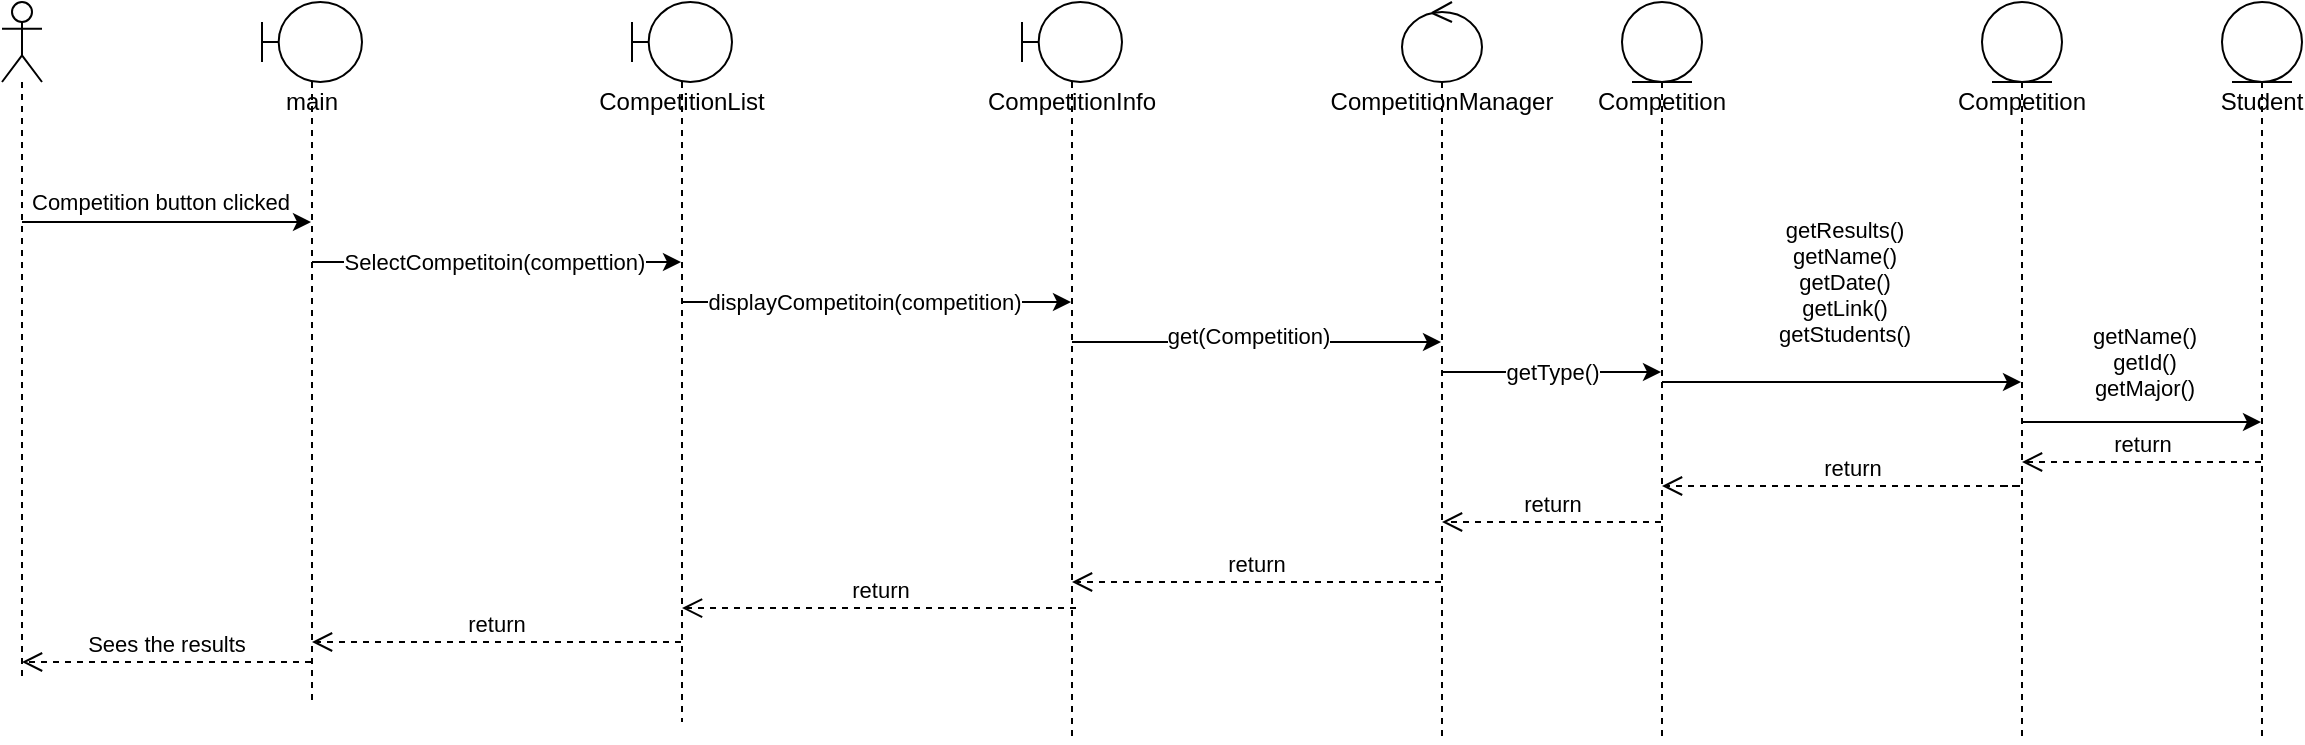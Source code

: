 <mxfile version="15.8.4" type="device"><diagram id="kgpKYQtTHZ0yAKxKKP6v" name="Page-1"><mxGraphModel dx="866" dy="456" grid="1" gridSize="10" guides="1" tooltips="1" connect="1" arrows="1" fold="1" page="1" pageScale="1" pageWidth="850" pageHeight="1100" math="0" shadow="0"><root><mxCell id="0"/><mxCell id="1" parent="0"/><mxCell id="y1HZFYbgL62DWdB8Z4Ud-2" style="edgeStyle=orthogonalEdgeStyle;rounded=0;orthogonalLoop=1;jettySize=auto;html=1;" parent="1" source="nSx5n2HApTYyJYt24Qbd-5" target="nSx5n2HApTYyJYt24Qbd-8" edge="1"><mxGeometry relative="1" as="geometry"><Array as="points"><mxPoint x="210" y="530"/><mxPoint x="210" y="530"/></Array></mxGeometry></mxCell><mxCell id="y1HZFYbgL62DWdB8Z4Ud-3" value="Competition button clicked" style="edgeLabel;html=1;align=center;verticalAlign=middle;resizable=0;points=[];" parent="y1HZFYbgL62DWdB8Z4Ud-2" vertex="1" connectable="0"><mxGeometry x="-0.192" y="1" relative="1" as="geometry"><mxPoint x="10" y="-9" as="offset"/></mxGeometry></mxCell><mxCell id="nSx5n2HApTYyJYt24Qbd-5" value="" style="shape=umlLifeline;participant=umlActor;perimeter=lifelinePerimeter;whiteSpace=wrap;html=1;container=1;collapsible=0;recursiveResize=0;verticalAlign=top;spacingTop=36;outlineConnect=0;" parent="1" vertex="1"><mxGeometry x="110" y="420" width="20" height="340" as="geometry"/></mxCell><mxCell id="y1HZFYbgL62DWdB8Z4Ud-6" style="edgeStyle=orthogonalEdgeStyle;rounded=0;orthogonalLoop=1;jettySize=auto;html=1;" parent="1" source="nSx5n2HApTYyJYt24Qbd-8" target="y1HZFYbgL62DWdB8Z4Ud-1" edge="1"><mxGeometry relative="1" as="geometry"><Array as="points"><mxPoint x="310" y="550"/><mxPoint x="310" y="550"/></Array></mxGeometry></mxCell><mxCell id="y1HZFYbgL62DWdB8Z4Ud-7" value="SelectCompetitoin(compettion)" style="edgeLabel;html=1;align=center;verticalAlign=middle;resizable=0;points=[];" parent="y1HZFYbgL62DWdB8Z4Ud-6" vertex="1" connectable="0"><mxGeometry x="-0.282" y="2" relative="1" as="geometry"><mxPoint x="25" y="2" as="offset"/></mxGeometry></mxCell><mxCell id="nSx5n2HApTYyJYt24Qbd-8" value="main" style="shape=umlLifeline;participant=umlBoundary;perimeter=lifelinePerimeter;whiteSpace=wrap;html=1;container=1;collapsible=0;recursiveResize=0;verticalAlign=top;spacingTop=36;outlineConnect=0;" parent="1" vertex="1"><mxGeometry x="240" y="420" width="50" height="350" as="geometry"/></mxCell><mxCell id="y1HZFYbgL62DWdB8Z4Ud-9" value="displayCompetitoin(competition)" style="edgeStyle=orthogonalEdgeStyle;rounded=0;orthogonalLoop=1;jettySize=auto;html=1;" parent="1" source="y1HZFYbgL62DWdB8Z4Ud-1" target="y1HZFYbgL62DWdB8Z4Ud-5" edge="1"><mxGeometry x="-0.072" relative="1" as="geometry"><mxPoint x="1" as="offset"/><Array as="points"><mxPoint x="600" y="570"/><mxPoint x="600" y="570"/></Array></mxGeometry></mxCell><mxCell id="y1HZFYbgL62DWdB8Z4Ud-1" value="CompetitionList" style="shape=umlLifeline;participant=umlBoundary;perimeter=lifelinePerimeter;whiteSpace=wrap;html=1;container=1;collapsible=0;recursiveResize=0;verticalAlign=top;spacingTop=36;outlineConnect=0;" parent="1" vertex="1"><mxGeometry x="425" y="420" width="50" height="360" as="geometry"/></mxCell><mxCell id="y1HZFYbgL62DWdB8Z4Ud-15" style="edgeStyle=orthogonalEdgeStyle;rounded=0;orthogonalLoop=1;jettySize=auto;html=1;" parent="1" source="y1HZFYbgL62DWdB8Z4Ud-5" target="y1HZFYbgL62DWdB8Z4Ud-13" edge="1"><mxGeometry relative="1" as="geometry"><Array as="points"><mxPoint x="730" y="590"/><mxPoint x="730" y="590"/></Array></mxGeometry></mxCell><mxCell id="y1HZFYbgL62DWdB8Z4Ud-16" value="get(Competition)" style="edgeLabel;html=1;align=center;verticalAlign=middle;resizable=0;points=[];" parent="y1HZFYbgL62DWdB8Z4Ud-15" vertex="1" connectable="0"><mxGeometry x="-0.194" y="3" relative="1" as="geometry"><mxPoint x="13" as="offset"/></mxGeometry></mxCell><mxCell id="y1HZFYbgL62DWdB8Z4Ud-5" value="CompetitionInfo" style="shape=umlLifeline;participant=umlBoundary;perimeter=lifelinePerimeter;whiteSpace=wrap;html=1;container=1;collapsible=0;recursiveResize=0;verticalAlign=top;spacingTop=36;outlineConnect=0;" parent="1" vertex="1"><mxGeometry x="620" y="420" width="50" height="370" as="geometry"/></mxCell><mxCell id="qH_i_xfqxmw6gG-4cM-G-3" value="getType()" style="edgeStyle=orthogonalEdgeStyle;rounded=0;orthogonalLoop=1;jettySize=auto;html=1;" edge="1" parent="1" source="y1HZFYbgL62DWdB8Z4Ud-13" target="qH_i_xfqxmw6gG-4cM-G-2"><mxGeometry relative="1" as="geometry"><Array as="points"><mxPoint x="880" y="605"/><mxPoint x="880" y="605"/></Array></mxGeometry></mxCell><mxCell id="y1HZFYbgL62DWdB8Z4Ud-13" value="CompetitionManager" style="shape=umlLifeline;participant=umlControl;perimeter=lifelinePerimeter;whiteSpace=wrap;html=1;container=1;collapsible=0;recursiveResize=0;verticalAlign=top;spacingTop=36;outlineConnect=0;" parent="1" vertex="1"><mxGeometry x="810" y="420" width="40" height="370" as="geometry"/></mxCell><mxCell id="y1HZFYbgL62DWdB8Z4Ud-27" value="return" style="html=1;verticalAlign=bottom;endArrow=open;dashed=1;endSize=8;rounded=0;" parent="1" target="y1HZFYbgL62DWdB8Z4Ud-5" edge="1" source="y1HZFYbgL62DWdB8Z4Ud-13"><mxGeometry relative="1" as="geometry"><mxPoint x="830" y="680" as="sourcePoint"/><mxPoint x="839.5" y="680" as="targetPoint"/><Array as="points"><mxPoint x="730" y="710"/></Array></mxGeometry></mxCell><mxCell id="y1HZFYbgL62DWdB8Z4Ud-28" value="return" style="html=1;verticalAlign=bottom;endArrow=open;dashed=1;endSize=8;rounded=0;exitX=0.54;exitY=0.819;exitDx=0;exitDy=0;exitPerimeter=0;" parent="1" source="y1HZFYbgL62DWdB8Z4Ud-5" edge="1" target="y1HZFYbgL62DWdB8Z4Ud-1"><mxGeometry relative="1" as="geometry"><mxPoint x="635.5" y="690" as="sourcePoint"/><mxPoint x="450" y="690" as="targetPoint"/><Array as="points"/></mxGeometry></mxCell><mxCell id="y1HZFYbgL62DWdB8Z4Ud-29" value="return" style="html=1;verticalAlign=bottom;endArrow=open;dashed=1;endSize=8;rounded=0;" parent="1" edge="1" source="y1HZFYbgL62DWdB8Z4Ud-1"><mxGeometry relative="1" as="geometry"><mxPoint x="450" y="700" as="sourcePoint"/><mxPoint x="265" y="740" as="targetPoint"/><Array as="points"><mxPoint x="350" y="740"/></Array></mxGeometry></mxCell><mxCell id="qH_i_xfqxmw6gG-4cM-G-12" value="&lt;div&gt;getResults()&lt;/div&gt;&lt;div&gt;getName()&lt;/div&gt;&lt;div&gt;getDate()&lt;/div&gt;&lt;div&gt;getLink()&lt;/div&gt;&lt;div&gt;getStudents()&lt;br&gt;&lt;/div&gt;" style="edgeStyle=orthogonalEdgeStyle;rounded=0;orthogonalLoop=1;jettySize=auto;html=1;" edge="1" parent="1" source="qH_i_xfqxmw6gG-4cM-G-2" target="qH_i_xfqxmw6gG-4cM-G-11"><mxGeometry x="0.006" y="50" relative="1" as="geometry"><Array as="points"><mxPoint x="1030" y="610"/><mxPoint x="1030" y="610"/></Array><mxPoint as="offset"/></mxGeometry></mxCell><mxCell id="qH_i_xfqxmw6gG-4cM-G-2" value="Competition" style="shape=umlLifeline;participant=umlEntity;perimeter=lifelinePerimeter;whiteSpace=wrap;html=1;container=1;collapsible=0;recursiveResize=0;verticalAlign=top;spacingTop=36;outlineConnect=0;" vertex="1" parent="1"><mxGeometry x="920" y="420" width="40" height="370" as="geometry"/></mxCell><mxCell id="qH_i_xfqxmw6gG-4cM-G-16" value="&lt;div&gt;getName()&lt;/div&gt;&lt;div&gt;getId()&lt;/div&gt;&lt;div&gt;getMajor()&lt;br&gt;&lt;/div&gt;" style="edgeStyle=orthogonalEdgeStyle;rounded=0;orthogonalLoop=1;jettySize=auto;html=1;" edge="1" parent="1" source="qH_i_xfqxmw6gG-4cM-G-11" target="qH_i_xfqxmw6gG-4cM-G-15"><mxGeometry x="0.008" y="30" relative="1" as="geometry"><Array as="points"><mxPoint x="1170" y="630"/><mxPoint x="1170" y="630"/></Array><mxPoint x="1" as="offset"/></mxGeometry></mxCell><mxCell id="qH_i_xfqxmw6gG-4cM-G-11" value="Competition" style="shape=umlLifeline;participant=umlEntity;perimeter=lifelinePerimeter;whiteSpace=wrap;html=1;container=1;collapsible=0;recursiveResize=0;verticalAlign=top;spacingTop=36;outlineConnect=0;" vertex="1" parent="1"><mxGeometry x="1100" y="420" width="40" height="370" as="geometry"/></mxCell><mxCell id="qH_i_xfqxmw6gG-4cM-G-15" value="Student" style="shape=umlLifeline;participant=umlEntity;perimeter=lifelinePerimeter;whiteSpace=wrap;html=1;container=1;collapsible=0;recursiveResize=0;verticalAlign=top;spacingTop=36;outlineConnect=0;" vertex="1" parent="1"><mxGeometry x="1220" y="420" width="40" height="370" as="geometry"/></mxCell><mxCell id="qH_i_xfqxmw6gG-4cM-G-17" value="return" style="html=1;verticalAlign=bottom;endArrow=open;dashed=1;endSize=8;rounded=0;" edge="1" parent="1" source="qH_i_xfqxmw6gG-4cM-G-15" target="qH_i_xfqxmw6gG-4cM-G-11"><mxGeometry relative="1" as="geometry"><mxPoint x="840" y="690" as="sourcePoint"/><mxPoint x="654.5" y="690" as="targetPoint"/><Array as="points"><mxPoint x="1180" y="650"/></Array></mxGeometry></mxCell><mxCell id="qH_i_xfqxmw6gG-4cM-G-18" value="return" style="html=1;verticalAlign=bottom;endArrow=open;dashed=1;endSize=8;rounded=0;" edge="1" parent="1" target="qH_i_xfqxmw6gG-4cM-G-2"><mxGeometry relative="1" as="geometry"><mxPoint x="1110" y="662" as="sourcePoint"/><mxPoint x="950" y="662" as="targetPoint"/><Array as="points"><mxPoint x="1120" y="662"/></Array></mxGeometry></mxCell><mxCell id="qH_i_xfqxmw6gG-4cM-G-21" value="return" style="html=1;verticalAlign=bottom;endArrow=open;dashed=1;endSize=8;rounded=0;" edge="1" parent="1" source="qH_i_xfqxmw6gG-4cM-G-2" target="y1HZFYbgL62DWdB8Z4Ud-13"><mxGeometry relative="1" as="geometry"><mxPoint x="840" y="690" as="sourcePoint"/><mxPoint x="840" y="670" as="targetPoint"/><Array as="points"><mxPoint x="890" y="680"/></Array></mxGeometry></mxCell><mxCell id="y1HZFYbgL62DWdB8Z4Ud-30" value="Sees the results" style="html=1;verticalAlign=bottom;endArrow=open;dashed=1;endSize=8;rounded=0;" parent="1" target="nSx5n2HApTYyJYt24Qbd-5" edge="1" source="nSx5n2HApTYyJYt24Qbd-8"><mxGeometry relative="1" as="geometry"><mxPoint x="262.75" y="710" as="sourcePoint"/><mxPoint x="77.25" y="710" as="targetPoint"/><Array as="points"><mxPoint x="180" y="750"/></Array></mxGeometry></mxCell></root></mxGraphModel></diagram></mxfile>